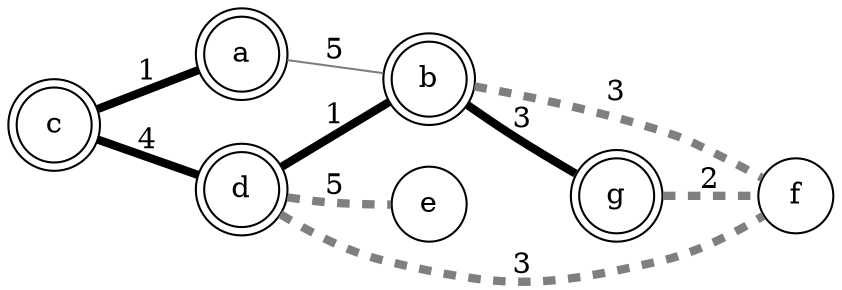 digraph g
{
	rankdir=LR;
	node[shape=circle, fixedsize=true];
	a; b;c;d;e;f;g;

	node[shape=circle,penwidth=3];
	a [shape=doublecircle, penwidth=1];
	b [shape=doublecircle, penwidth=1];
	c [shape=doublecircle, penwidth=1];
	d [shape=doublecircle, penwidth=1];
	g [shape=doublecircle, penwidth=1];

	edge [dir=none,penwidth=4,color=gray50,style=dashed];
	c -> a [label=1,penwidth=4,color=black,style=solid];
	d -> b [label=1,penwidth=4,color=black,style=solid];
	g -> f [label=2];
	d -> f [label=3];
	b -> f [label=3];
	b -> g [label=3,penwidth=4,color=black,style=solid];
	c -> d [label=4,penwidth=4,color=black,style=solid];
	a -> b [label=5,penwidth=1,style=solid];
	d -> e [label=5];
}
